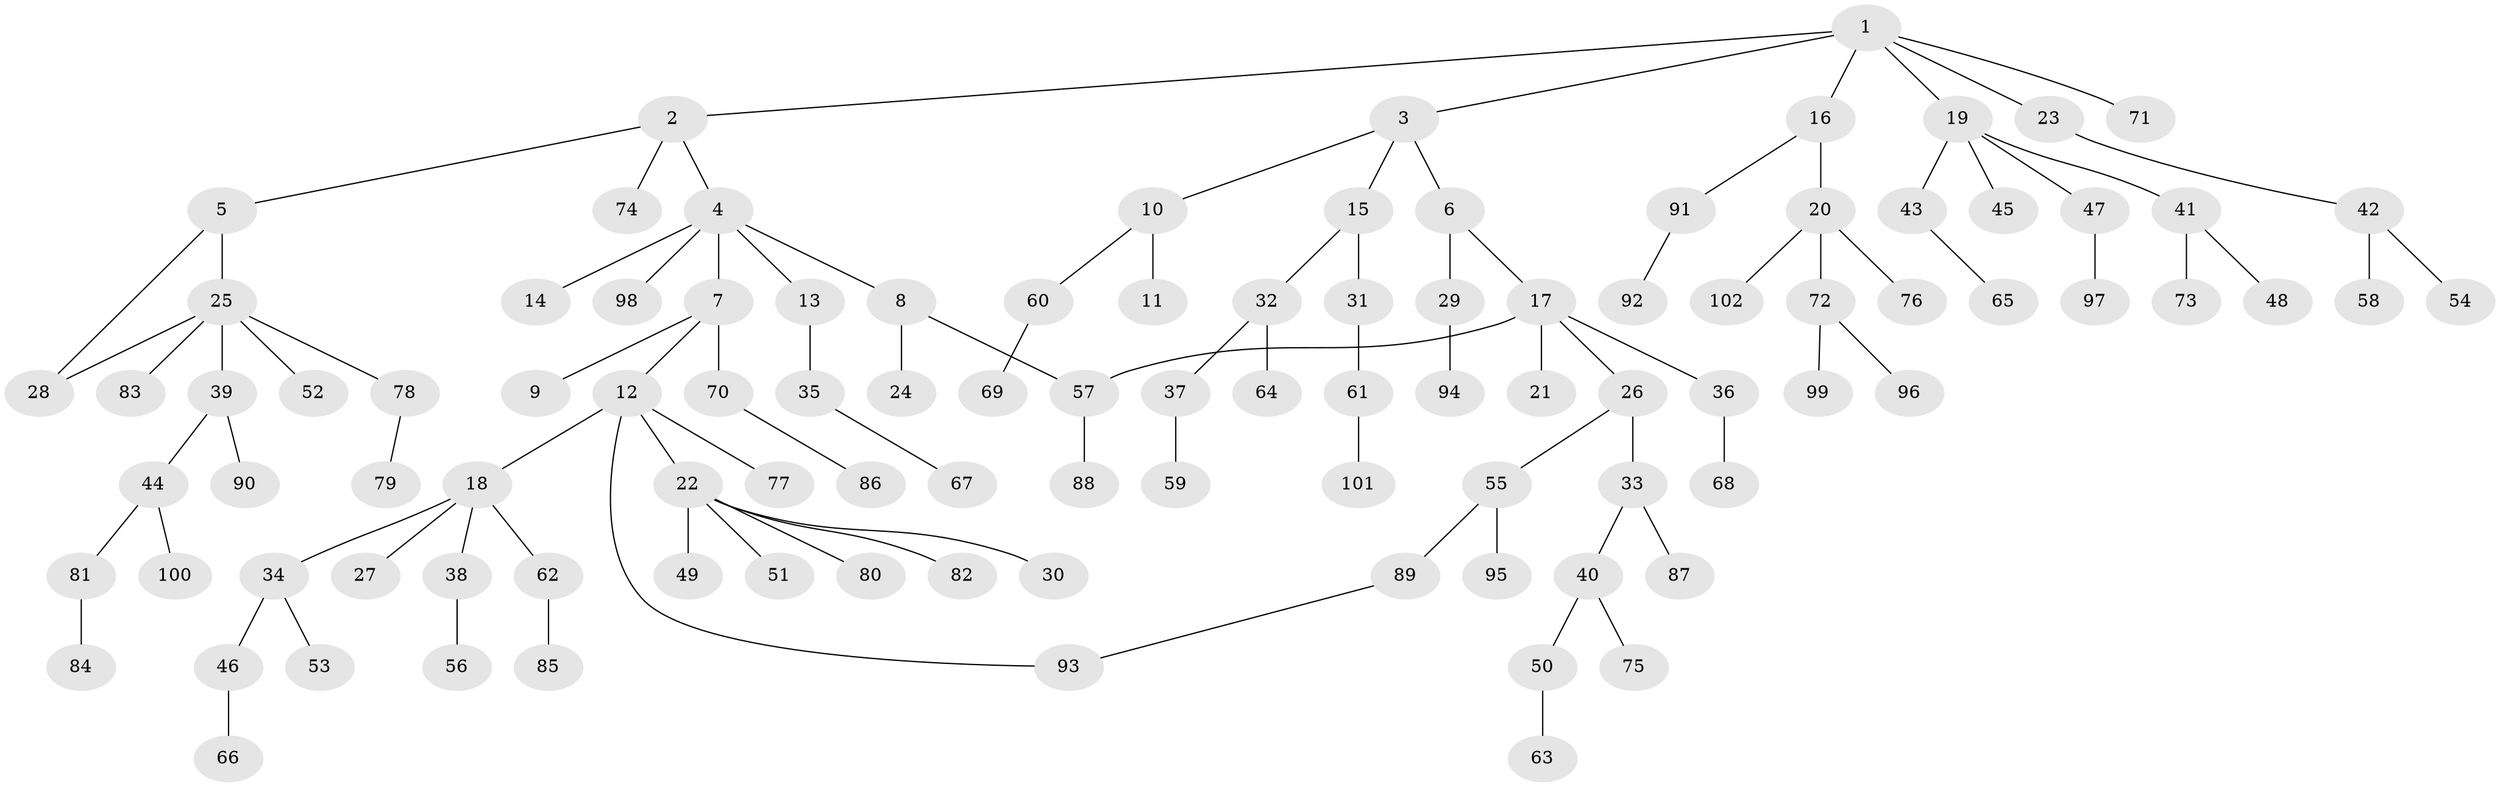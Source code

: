 // Generated by graph-tools (version 1.1) at 2025/34/03/09/25 02:34:18]
// undirected, 102 vertices, 104 edges
graph export_dot {
graph [start="1"]
  node [color=gray90,style=filled];
  1;
  2;
  3;
  4;
  5;
  6;
  7;
  8;
  9;
  10;
  11;
  12;
  13;
  14;
  15;
  16;
  17;
  18;
  19;
  20;
  21;
  22;
  23;
  24;
  25;
  26;
  27;
  28;
  29;
  30;
  31;
  32;
  33;
  34;
  35;
  36;
  37;
  38;
  39;
  40;
  41;
  42;
  43;
  44;
  45;
  46;
  47;
  48;
  49;
  50;
  51;
  52;
  53;
  54;
  55;
  56;
  57;
  58;
  59;
  60;
  61;
  62;
  63;
  64;
  65;
  66;
  67;
  68;
  69;
  70;
  71;
  72;
  73;
  74;
  75;
  76;
  77;
  78;
  79;
  80;
  81;
  82;
  83;
  84;
  85;
  86;
  87;
  88;
  89;
  90;
  91;
  92;
  93;
  94;
  95;
  96;
  97;
  98;
  99;
  100;
  101;
  102;
  1 -- 2;
  1 -- 3;
  1 -- 16;
  1 -- 19;
  1 -- 23;
  1 -- 71;
  2 -- 4;
  2 -- 5;
  2 -- 74;
  3 -- 6;
  3 -- 10;
  3 -- 15;
  4 -- 7;
  4 -- 8;
  4 -- 13;
  4 -- 14;
  4 -- 98;
  5 -- 25;
  5 -- 28;
  6 -- 17;
  6 -- 29;
  7 -- 9;
  7 -- 12;
  7 -- 70;
  8 -- 24;
  8 -- 57;
  10 -- 11;
  10 -- 60;
  12 -- 18;
  12 -- 22;
  12 -- 77;
  12 -- 93;
  13 -- 35;
  15 -- 31;
  15 -- 32;
  16 -- 20;
  16 -- 91;
  17 -- 21;
  17 -- 26;
  17 -- 36;
  17 -- 57;
  18 -- 27;
  18 -- 34;
  18 -- 38;
  18 -- 62;
  19 -- 41;
  19 -- 43;
  19 -- 45;
  19 -- 47;
  20 -- 72;
  20 -- 76;
  20 -- 102;
  22 -- 30;
  22 -- 49;
  22 -- 51;
  22 -- 80;
  22 -- 82;
  23 -- 42;
  25 -- 39;
  25 -- 52;
  25 -- 78;
  25 -- 83;
  25 -- 28;
  26 -- 33;
  26 -- 55;
  29 -- 94;
  31 -- 61;
  32 -- 37;
  32 -- 64;
  33 -- 40;
  33 -- 87;
  34 -- 46;
  34 -- 53;
  35 -- 67;
  36 -- 68;
  37 -- 59;
  38 -- 56;
  39 -- 44;
  39 -- 90;
  40 -- 50;
  40 -- 75;
  41 -- 48;
  41 -- 73;
  42 -- 54;
  42 -- 58;
  43 -- 65;
  44 -- 81;
  44 -- 100;
  46 -- 66;
  47 -- 97;
  50 -- 63;
  55 -- 89;
  55 -- 95;
  57 -- 88;
  60 -- 69;
  61 -- 101;
  62 -- 85;
  70 -- 86;
  72 -- 96;
  72 -- 99;
  78 -- 79;
  81 -- 84;
  89 -- 93;
  91 -- 92;
}
